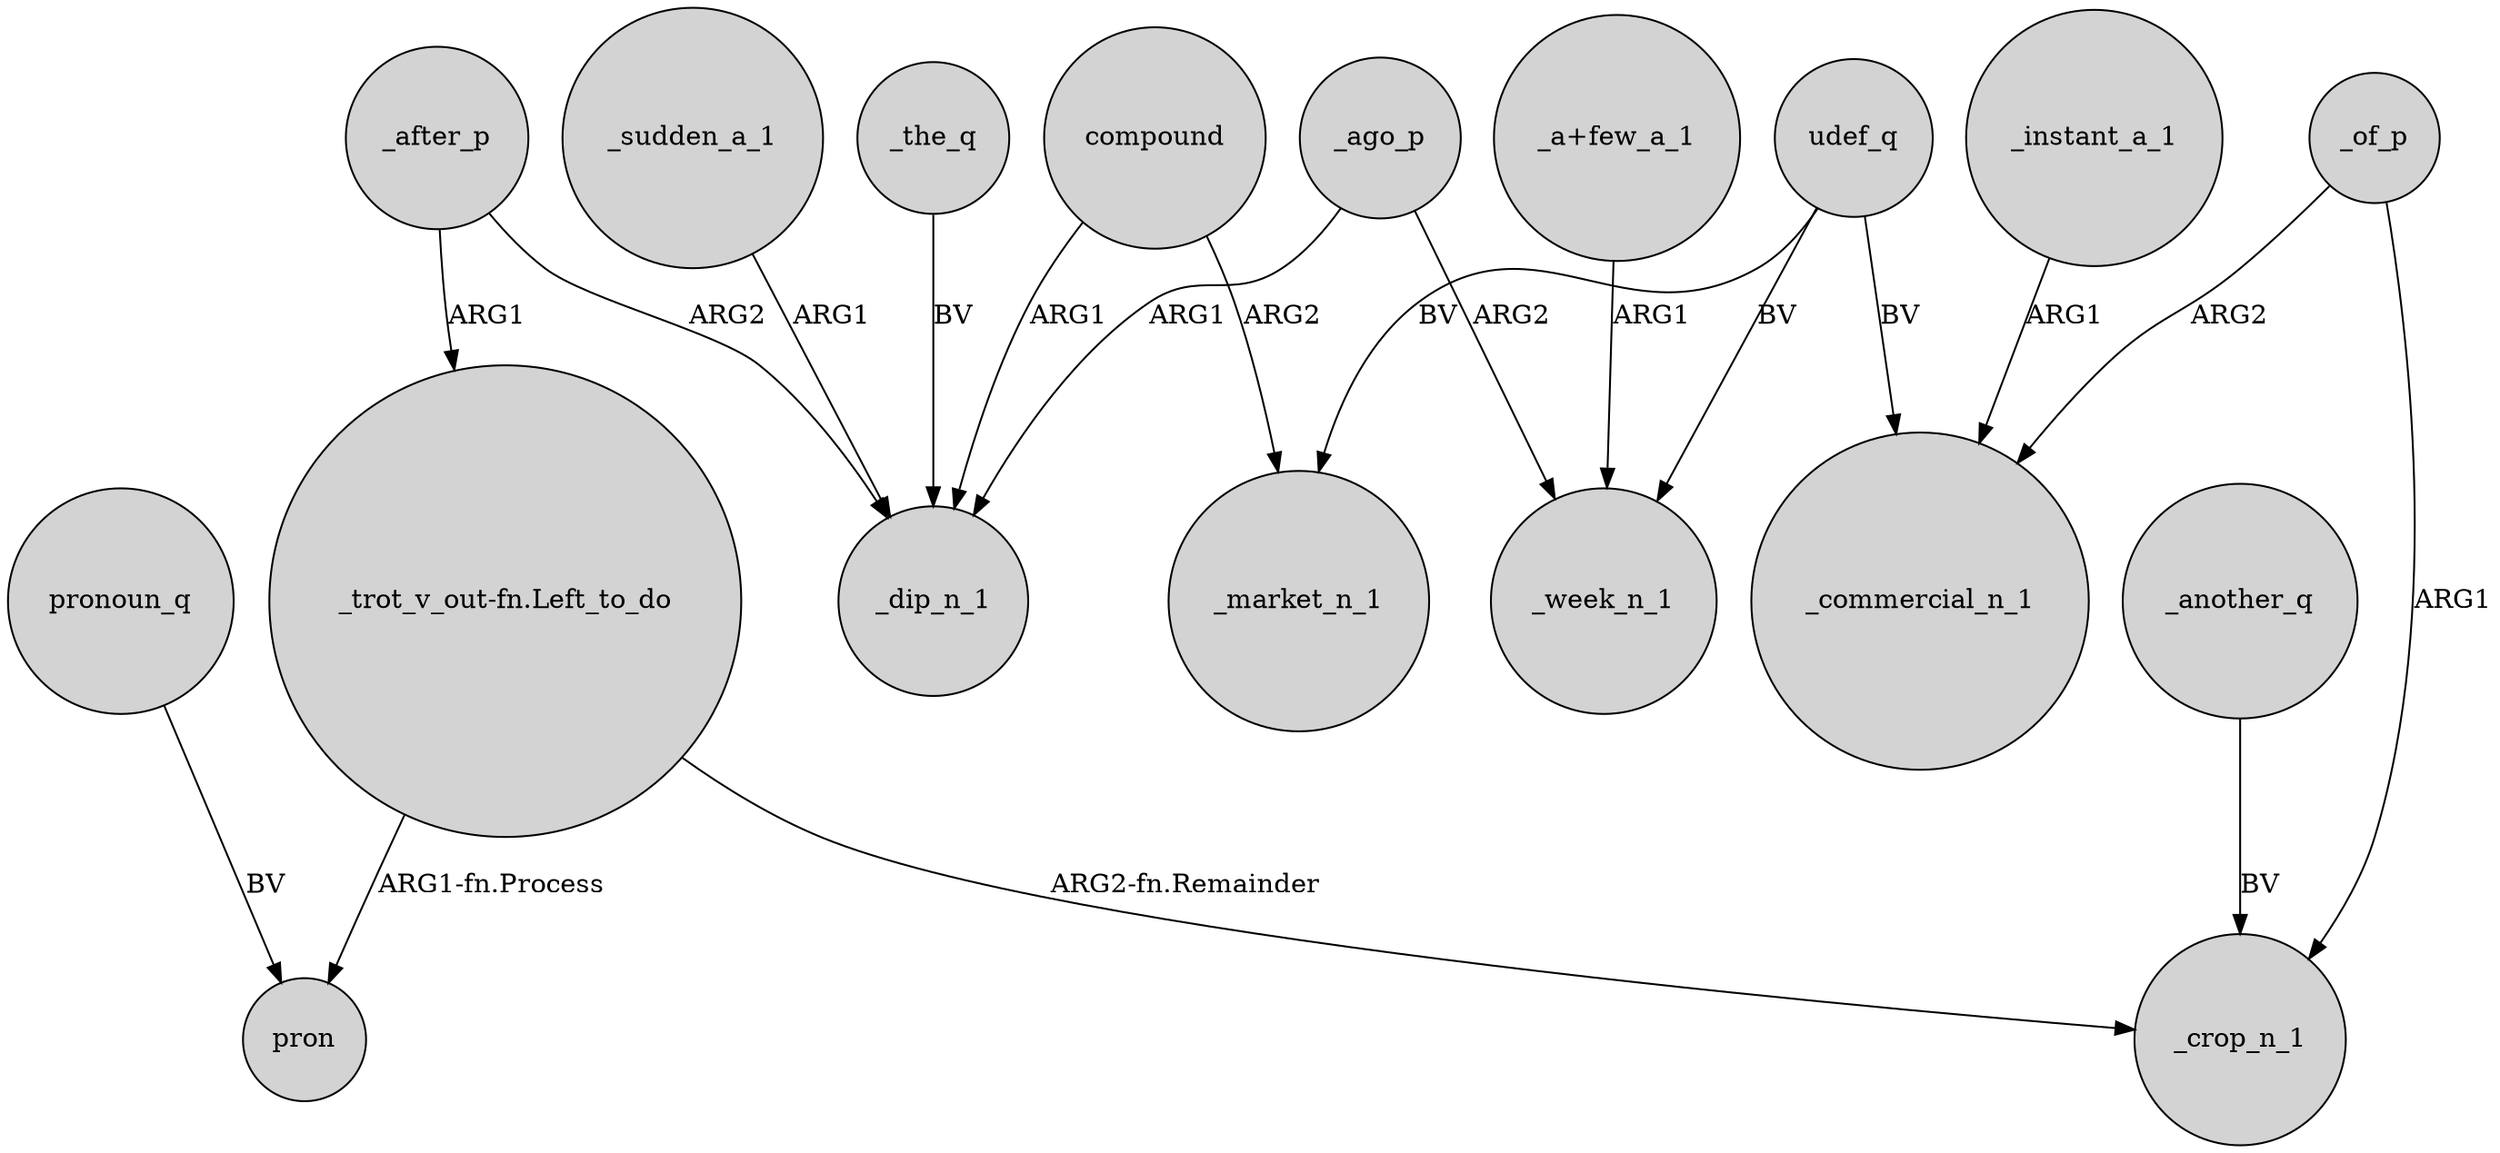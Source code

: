 digraph {
	node [shape=circle style=filled]
	compound -> _dip_n_1 [label=ARG1]
	udef_q -> _market_n_1 [label=BV]
	compound -> _market_n_1 [label=ARG2]
	_of_p -> _commercial_n_1 [label=ARG2]
	"_trot_v_out-fn.Left_to_do" -> _crop_n_1 [label="ARG2-fn.Remainder"]
	_another_q -> _crop_n_1 [label=BV]
	_of_p -> _crop_n_1 [label=ARG1]
	_the_q -> _dip_n_1 [label=BV]
	_sudden_a_1 -> _dip_n_1 [label=ARG1]
	_instant_a_1 -> _commercial_n_1 [label=ARG1]
	pronoun_q -> pron [label=BV]
	udef_q -> _week_n_1 [label=BV]
	udef_q -> _commercial_n_1 [label=BV]
	_ago_p -> _dip_n_1 [label=ARG1]
	"_a+few_a_1" -> _week_n_1 [label=ARG1]
	_after_p -> "_trot_v_out-fn.Left_to_do" [label=ARG1]
	_after_p -> _dip_n_1 [label=ARG2]
	_ago_p -> _week_n_1 [label=ARG2]
	"_trot_v_out-fn.Left_to_do" -> pron [label="ARG1-fn.Process"]
}
